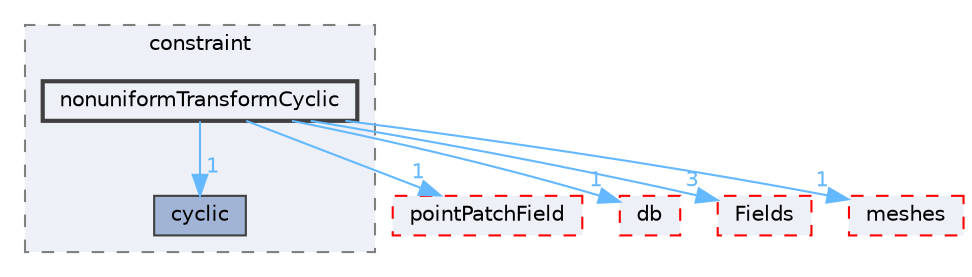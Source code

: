 digraph "src/OpenFOAM/fields/pointPatchFields/constraint/nonuniformTransformCyclic"
{
 // LATEX_PDF_SIZE
  bgcolor="transparent";
  edge [fontname=Helvetica,fontsize=10,labelfontname=Helvetica,labelfontsize=10];
  node [fontname=Helvetica,fontsize=10,shape=box,height=0.2,width=0.4];
  compound=true
  subgraph clusterdir_c29a60990a95f573ba90840ea20f11f4 {
    graph [ bgcolor="#edf0f7", pencolor="grey50", label="constraint", fontname=Helvetica,fontsize=10 style="filled,dashed", URL="dir_c29a60990a95f573ba90840ea20f11f4.html",tooltip=""]
  dir_4240c07897e54bf7f556ac3e98d835ef [label="cyclic", fillcolor="#a2b4d6", color="grey25", style="filled", URL="dir_4240c07897e54bf7f556ac3e98d835ef.html",tooltip=""];
  dir_3816715bfc79467bae0a76600339fbaa [label="nonuniformTransformCyclic", fillcolor="#edf0f7", color="grey25", style="filled,bold", URL="dir_3816715bfc79467bae0a76600339fbaa.html",tooltip=""];
  }
  dir_17a9bfb76e5e1dbc9e2e32285df4aeb8 [label="pointPatchField", fillcolor="#edf0f7", color="red", style="filled,dashed", URL="dir_17a9bfb76e5e1dbc9e2e32285df4aeb8.html",tooltip=""];
  dir_63c634f7a7cfd679ac26c67fb30fc32f [label="db", fillcolor="#edf0f7", color="red", style="filled,dashed", URL="dir_63c634f7a7cfd679ac26c67fb30fc32f.html",tooltip=""];
  dir_7d364942a13d3ce50f6681364b448a98 [label="Fields", fillcolor="#edf0f7", color="red", style="filled,dashed", URL="dir_7d364942a13d3ce50f6681364b448a98.html",tooltip=""];
  dir_aa2423979fb45fc41c393a5db370ab21 [label="meshes", fillcolor="#edf0f7", color="red", style="filled,dashed", URL="dir_aa2423979fb45fc41c393a5db370ab21.html",tooltip=""];
  dir_3816715bfc79467bae0a76600339fbaa->dir_17a9bfb76e5e1dbc9e2e32285df4aeb8 [headlabel="1", labeldistance=1.5 headhref="dir_002581_002954.html" href="dir_002581_002954.html" color="steelblue1" fontcolor="steelblue1"];
  dir_3816715bfc79467bae0a76600339fbaa->dir_4240c07897e54bf7f556ac3e98d835ef [headlabel="1", labeldistance=1.5 headhref="dir_002581_000760.html" href="dir_002581_000760.html" color="steelblue1" fontcolor="steelblue1"];
  dir_3816715bfc79467bae0a76600339fbaa->dir_63c634f7a7cfd679ac26c67fb30fc32f [headlabel="1", labeldistance=1.5 headhref="dir_002581_000817.html" href="dir_002581_000817.html" color="steelblue1" fontcolor="steelblue1"];
  dir_3816715bfc79467bae0a76600339fbaa->dir_7d364942a13d3ce50f6681364b448a98 [headlabel="3", labeldistance=1.5 headhref="dir_002581_001336.html" href="dir_002581_001336.html" color="steelblue1" fontcolor="steelblue1"];
  dir_3816715bfc79467bae0a76600339fbaa->dir_aa2423979fb45fc41c393a5db370ab21 [headlabel="1", labeldistance=1.5 headhref="dir_002581_002368.html" href="dir_002581_002368.html" color="steelblue1" fontcolor="steelblue1"];
}
